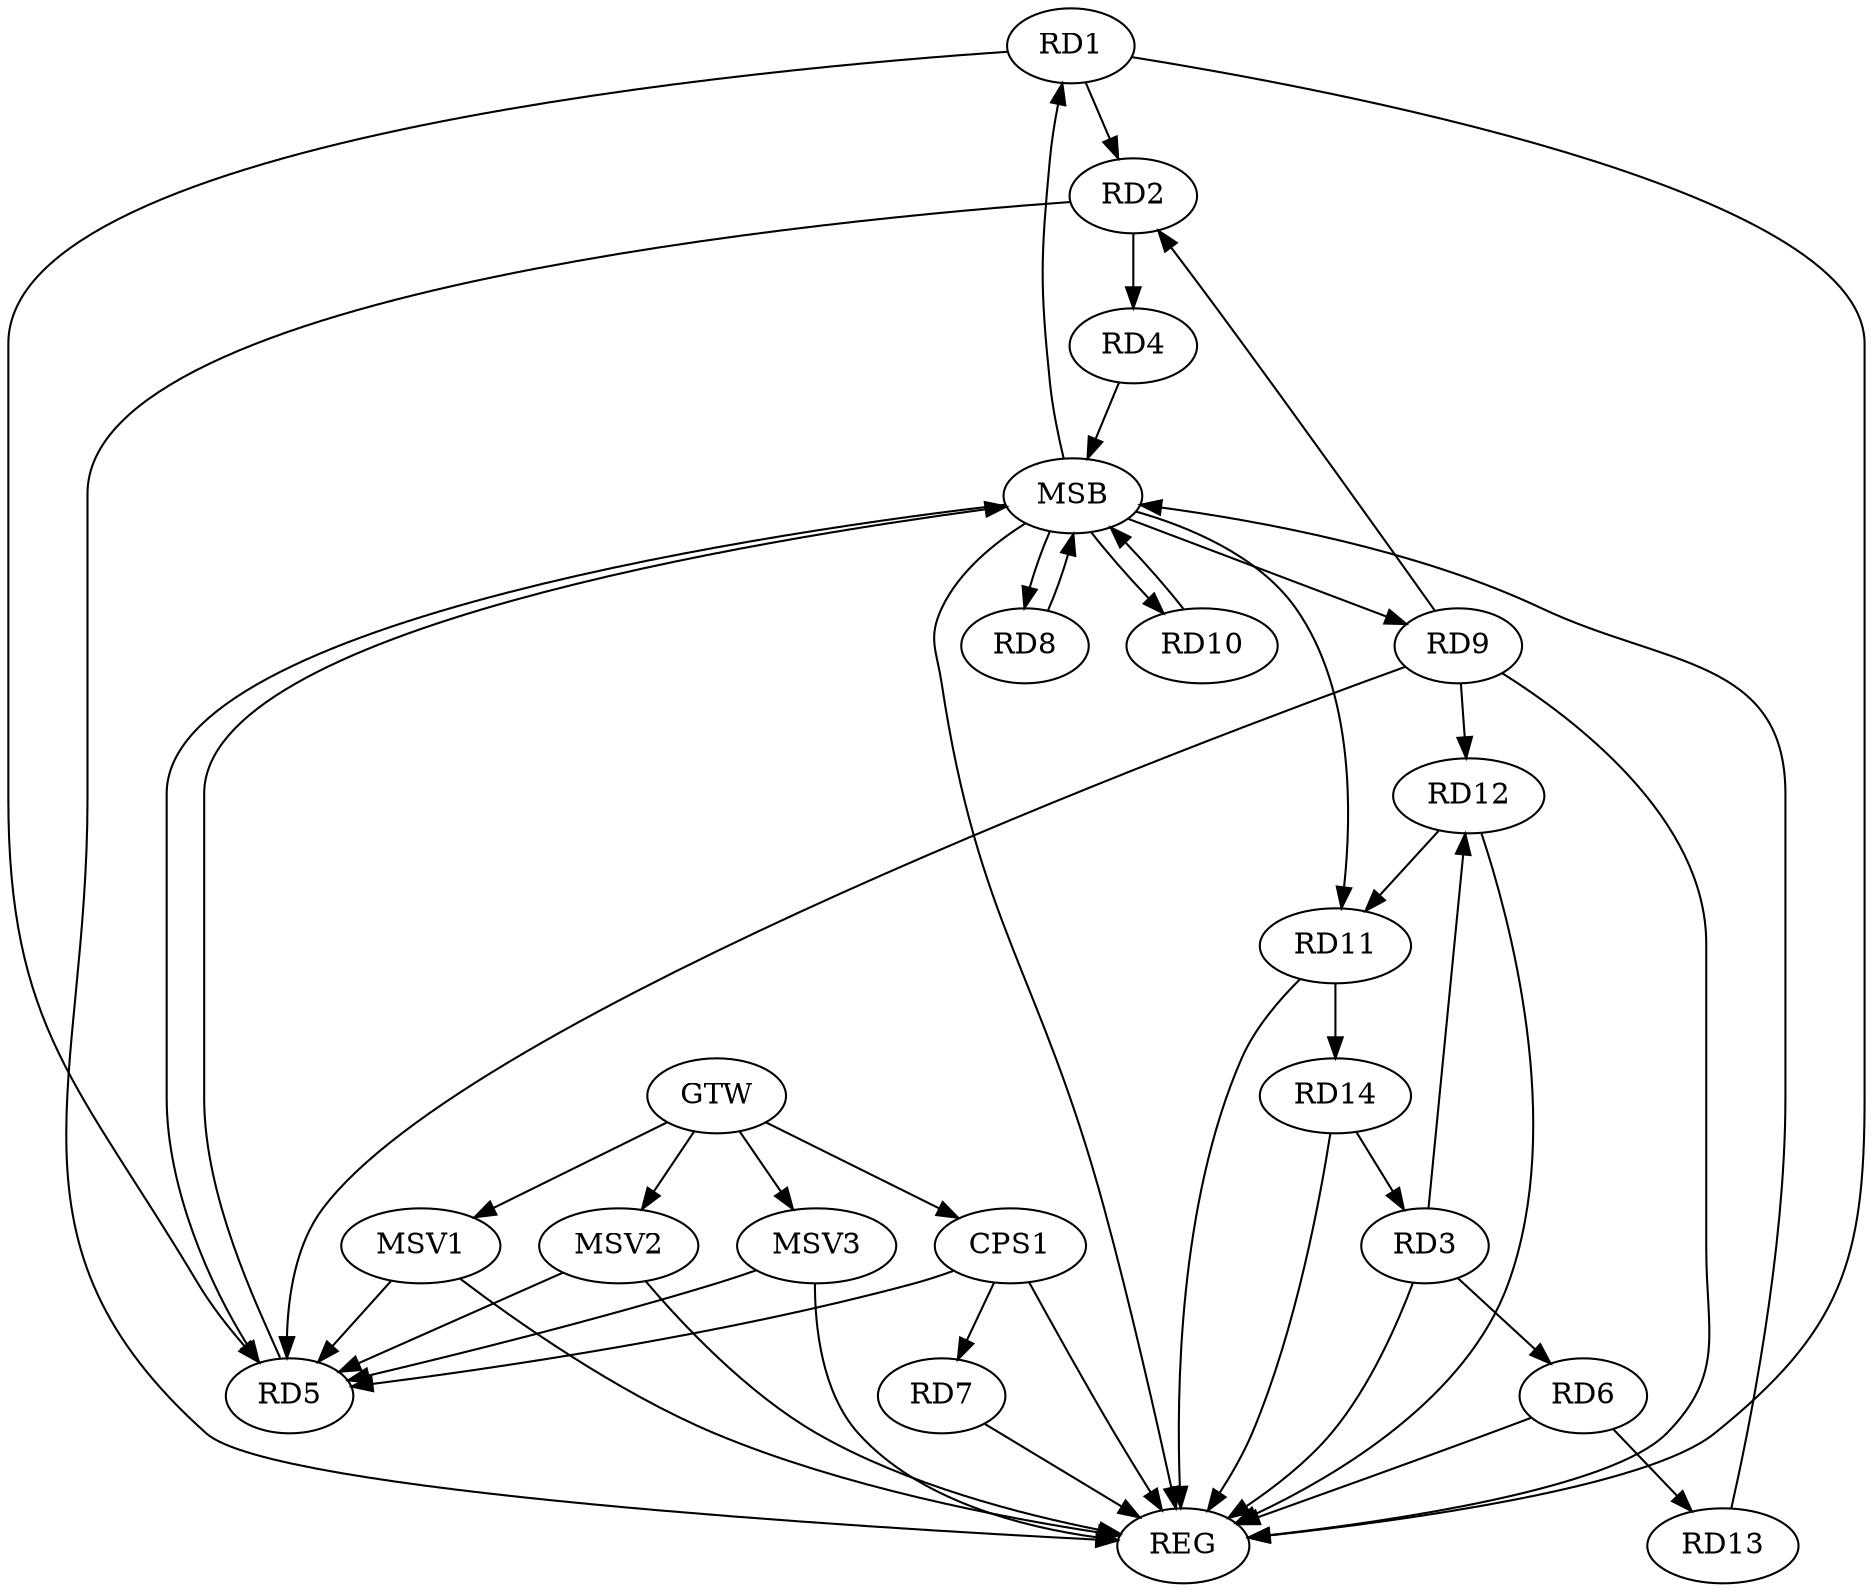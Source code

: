 strict digraph G {
  RD1 [ label="RD1" ];
  RD2 [ label="RD2" ];
  RD3 [ label="RD3" ];
  RD4 [ label="RD4" ];
  RD5 [ label="RD5" ];
  RD6 [ label="RD6" ];
  RD7 [ label="RD7" ];
  RD8 [ label="RD8" ];
  RD9 [ label="RD9" ];
  RD10 [ label="RD10" ];
  RD11 [ label="RD11" ];
  RD12 [ label="RD12" ];
  RD13 [ label="RD13" ];
  RD14 [ label="RD14" ];
  CPS1 [ label="CPS1" ];
  GTW [ label="GTW" ];
  REG [ label="REG" ];
  MSB [ label="MSB" ];
  MSV1 [ label="MSV1" ];
  MSV2 [ label="MSV2" ];
  MSV3 [ label="MSV3" ];
  RD1 -> RD2;
  RD1 -> RD5;
  RD2 -> RD4;
  RD9 -> RD2;
  RD3 -> RD6;
  RD3 -> RD12;
  RD14 -> RD3;
  RD9 -> RD5;
  RD6 -> RD13;
  RD9 -> RD12;
  RD12 -> RD11;
  RD11 -> RD14;
  CPS1 -> RD5;
  CPS1 -> RD7;
  GTW -> CPS1;
  RD1 -> REG;
  RD2 -> REG;
  RD3 -> REG;
  RD6 -> REG;
  RD7 -> REG;
  RD9 -> REG;
  RD11 -> REG;
  RD12 -> REG;
  RD14 -> REG;
  CPS1 -> REG;
  RD4 -> MSB;
  MSB -> RD5;
  MSB -> REG;
  RD5 -> MSB;
  RD8 -> MSB;
  MSB -> RD9;
  MSB -> RD11;
  RD10 -> MSB;
  MSB -> RD1;
  MSB -> RD8;
  RD13 -> MSB;
  MSB -> RD10;
  MSV1 -> RD5;
  GTW -> MSV1;
  MSV1 -> REG;
  MSV2 -> RD5;
  GTW -> MSV2;
  MSV2 -> REG;
  MSV3 -> RD5;
  GTW -> MSV3;
  MSV3 -> REG;
}
